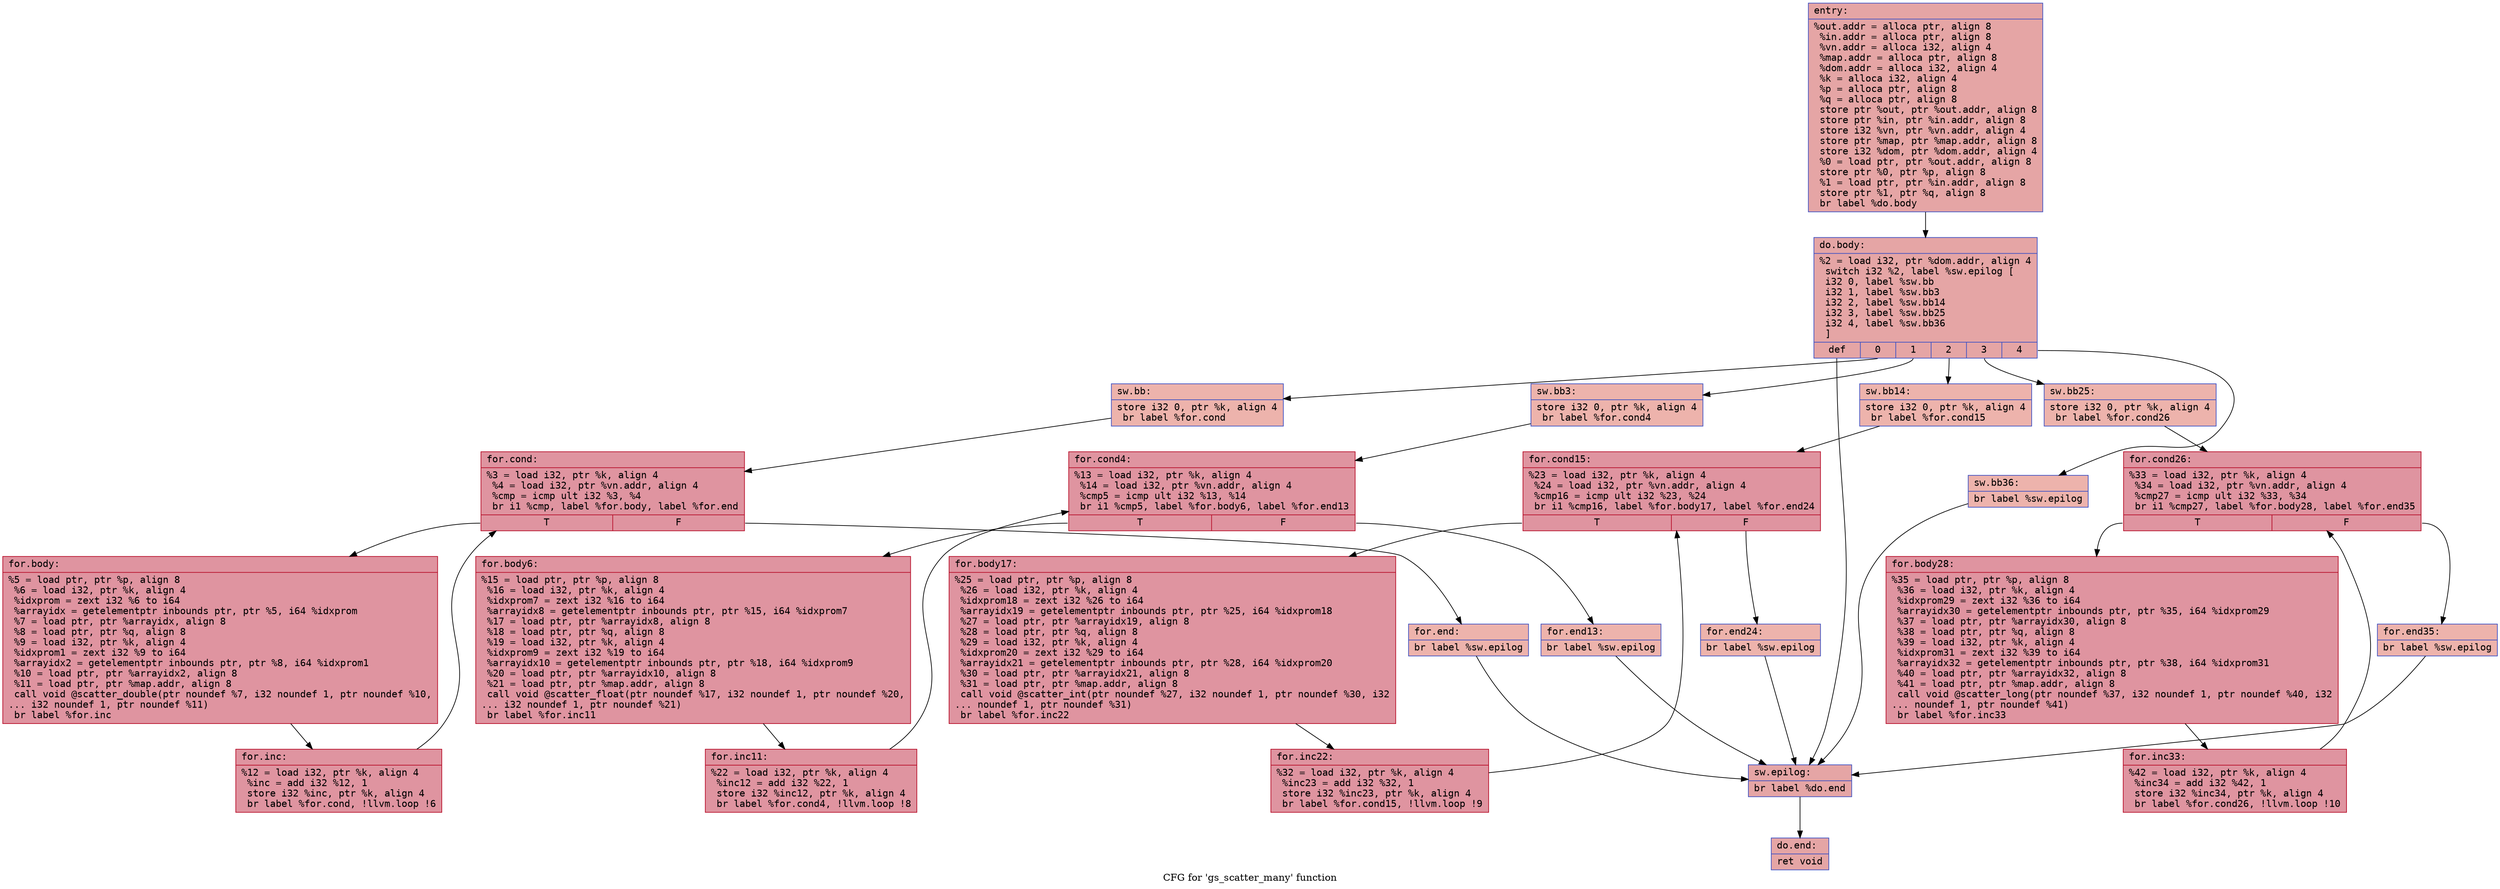 digraph "CFG for 'gs_scatter_many' function" {
	label="CFG for 'gs_scatter_many' function";

	Node0x55e011cfaa90 [shape=record,color="#3d50c3ff", style=filled, fillcolor="#c5333470" fontname="Courier",label="{entry:\l|  %out.addr = alloca ptr, align 8\l  %in.addr = alloca ptr, align 8\l  %vn.addr = alloca i32, align 4\l  %map.addr = alloca ptr, align 8\l  %dom.addr = alloca i32, align 4\l  %k = alloca i32, align 4\l  %p = alloca ptr, align 8\l  %q = alloca ptr, align 8\l  store ptr %out, ptr %out.addr, align 8\l  store ptr %in, ptr %in.addr, align 8\l  store i32 %vn, ptr %vn.addr, align 4\l  store ptr %map, ptr %map.addr, align 8\l  store i32 %dom, ptr %dom.addr, align 4\l  %0 = load ptr, ptr %out.addr, align 8\l  store ptr %0, ptr %p, align 8\l  %1 = load ptr, ptr %in.addr, align 8\l  store ptr %1, ptr %q, align 8\l  br label %do.body\l}"];
	Node0x55e011cfaa90 -> Node0x55e011cfb9b0[tooltip="entry -> do.body\nProbability 100.00%" ];
	Node0x55e011cfb9b0 [shape=record,color="#3d50c3ff", style=filled, fillcolor="#c5333470" fontname="Courier",label="{do.body:\l|  %2 = load i32, ptr %dom.addr, align 4\l  switch i32 %2, label %sw.epilog [\l    i32 0, label %sw.bb\l    i32 1, label %sw.bb3\l    i32 2, label %sw.bb14\l    i32 3, label %sw.bb25\l    i32 4, label %sw.bb36\l  ]\l|{<s0>def|<s1>0|<s2>1|<s3>2|<s4>3|<s5>4}}"];
	Node0x55e011cfb9b0:s0 -> Node0x55e011cfbb10[tooltip="do.body -> sw.epilog\nProbability 16.67%" ];
	Node0x55e011cfb9b0:s1 -> Node0x55e011cfbb90[tooltip="do.body -> sw.bb\nProbability 16.67%" ];
	Node0x55e011cfb9b0:s2 -> Node0x55e011cfbc00[tooltip="do.body -> sw.bb3\nProbability 16.67%" ];
	Node0x55e011cfb9b0:s3 -> Node0x55e011cfbc70[tooltip="do.body -> sw.bb14\nProbability 16.67%" ];
	Node0x55e011cfb9b0:s4 -> Node0x55e011cfbce0[tooltip="do.body -> sw.bb25\nProbability 16.67%" ];
	Node0x55e011cfb9b0:s5 -> Node0x55e011cfbd50[tooltip="do.body -> sw.bb36\nProbability 16.67%" ];
	Node0x55e011cfbb90 [shape=record,color="#3d50c3ff", style=filled, fillcolor="#d6524470" fontname="Courier",label="{sw.bb:\l|  store i32 0, ptr %k, align 4\l  br label %for.cond\l}"];
	Node0x55e011cfbb90 -> Node0x55e011cfbff0[tooltip="sw.bb -> for.cond\nProbability 100.00%" ];
	Node0x55e011cfbff0 [shape=record,color="#b70d28ff", style=filled, fillcolor="#b70d2870" fontname="Courier",label="{for.cond:\l|  %3 = load i32, ptr %k, align 4\l  %4 = load i32, ptr %vn.addr, align 4\l  %cmp = icmp ult i32 %3, %4\l  br i1 %cmp, label %for.body, label %for.end\l|{<s0>T|<s1>F}}"];
	Node0x55e011cfbff0:s0 -> Node0x55e011cfc290[tooltip="for.cond -> for.body\nProbability 96.88%" ];
	Node0x55e011cfbff0:s1 -> Node0x55e011cfc310[tooltip="for.cond -> for.end\nProbability 3.12%" ];
	Node0x55e011cfc290 [shape=record,color="#b70d28ff", style=filled, fillcolor="#b70d2870" fontname="Courier",label="{for.body:\l|  %5 = load ptr, ptr %p, align 8\l  %6 = load i32, ptr %k, align 4\l  %idxprom = zext i32 %6 to i64\l  %arrayidx = getelementptr inbounds ptr, ptr %5, i64 %idxprom\l  %7 = load ptr, ptr %arrayidx, align 8\l  %8 = load ptr, ptr %q, align 8\l  %9 = load i32, ptr %k, align 4\l  %idxprom1 = zext i32 %9 to i64\l  %arrayidx2 = getelementptr inbounds ptr, ptr %8, i64 %idxprom1\l  %10 = load ptr, ptr %arrayidx2, align 8\l  %11 = load ptr, ptr %map.addr, align 8\l  call void @scatter_double(ptr noundef %7, i32 noundef 1, ptr noundef %10,\l... i32 noundef 1, ptr noundef %11)\l  br label %for.inc\l}"];
	Node0x55e011cfc290 -> Node0x55e011cfdcb0[tooltip="for.body -> for.inc\nProbability 100.00%" ];
	Node0x55e011cfdcb0 [shape=record,color="#b70d28ff", style=filled, fillcolor="#b70d2870" fontname="Courier",label="{for.inc:\l|  %12 = load i32, ptr %k, align 4\l  %inc = add i32 %12, 1\l  store i32 %inc, ptr %k, align 4\l  br label %for.cond, !llvm.loop !6\l}"];
	Node0x55e011cfdcb0 -> Node0x55e011cfbff0[tooltip="for.inc -> for.cond\nProbability 100.00%" ];
	Node0x55e011cfc310 [shape=record,color="#3d50c3ff", style=filled, fillcolor="#d6524470" fontname="Courier",label="{for.end:\l|  br label %sw.epilog\l}"];
	Node0x55e011cfc310 -> Node0x55e011cfbb10[tooltip="for.end -> sw.epilog\nProbability 100.00%" ];
	Node0x55e011cfbc00 [shape=record,color="#3d50c3ff", style=filled, fillcolor="#d6524470" fontname="Courier",label="{sw.bb3:\l|  store i32 0, ptr %k, align 4\l  br label %for.cond4\l}"];
	Node0x55e011cfbc00 -> Node0x55e011cfe1b0[tooltip="sw.bb3 -> for.cond4\nProbability 100.00%" ];
	Node0x55e011cfe1b0 [shape=record,color="#b70d28ff", style=filled, fillcolor="#b70d2870" fontname="Courier",label="{for.cond4:\l|  %13 = load i32, ptr %k, align 4\l  %14 = load i32, ptr %vn.addr, align 4\l  %cmp5 = icmp ult i32 %13, %14\l  br i1 %cmp5, label %for.body6, label %for.end13\l|{<s0>T|<s1>F}}"];
	Node0x55e011cfe1b0:s0 -> Node0x55e011cfe420[tooltip="for.cond4 -> for.body6\nProbability 96.88%" ];
	Node0x55e011cfe1b0:s1 -> Node0x55e011cfe4a0[tooltip="for.cond4 -> for.end13\nProbability 3.12%" ];
	Node0x55e011cfe420 [shape=record,color="#b70d28ff", style=filled, fillcolor="#b70d2870" fontname="Courier",label="{for.body6:\l|  %15 = load ptr, ptr %p, align 8\l  %16 = load i32, ptr %k, align 4\l  %idxprom7 = zext i32 %16 to i64\l  %arrayidx8 = getelementptr inbounds ptr, ptr %15, i64 %idxprom7\l  %17 = load ptr, ptr %arrayidx8, align 8\l  %18 = load ptr, ptr %q, align 8\l  %19 = load i32, ptr %k, align 4\l  %idxprom9 = zext i32 %19 to i64\l  %arrayidx10 = getelementptr inbounds ptr, ptr %18, i64 %idxprom9\l  %20 = load ptr, ptr %arrayidx10, align 8\l  %21 = load ptr, ptr %map.addr, align 8\l  call void @scatter_float(ptr noundef %17, i32 noundef 1, ptr noundef %20,\l... i32 noundef 1, ptr noundef %21)\l  br label %for.inc11\l}"];
	Node0x55e011cfe420 -> Node0x55e011cfee10[tooltip="for.body6 -> for.inc11\nProbability 100.00%" ];
	Node0x55e011cfee10 [shape=record,color="#b70d28ff", style=filled, fillcolor="#b70d2870" fontname="Courier",label="{for.inc11:\l|  %22 = load i32, ptr %k, align 4\l  %inc12 = add i32 %22, 1\l  store i32 %inc12, ptr %k, align 4\l  br label %for.cond4, !llvm.loop !8\l}"];
	Node0x55e011cfee10 -> Node0x55e011cfe1b0[tooltip="for.inc11 -> for.cond4\nProbability 100.00%" ];
	Node0x55e011cfe4a0 [shape=record,color="#3d50c3ff", style=filled, fillcolor="#d6524470" fontname="Courier",label="{for.end13:\l|  br label %sw.epilog\l}"];
	Node0x55e011cfe4a0 -> Node0x55e011cfbb10[tooltip="for.end13 -> sw.epilog\nProbability 100.00%" ];
	Node0x55e011cfbc70 [shape=record,color="#3d50c3ff", style=filled, fillcolor="#d6524470" fontname="Courier",label="{sw.bb14:\l|  store i32 0, ptr %k, align 4\l  br label %for.cond15\l}"];
	Node0x55e011cfbc70 -> Node0x55e011cff350[tooltip="sw.bb14 -> for.cond15\nProbability 100.00%" ];
	Node0x55e011cff350 [shape=record,color="#b70d28ff", style=filled, fillcolor="#b70d2870" fontname="Courier",label="{for.cond15:\l|  %23 = load i32, ptr %k, align 4\l  %24 = load i32, ptr %vn.addr, align 4\l  %cmp16 = icmp ult i32 %23, %24\l  br i1 %cmp16, label %for.body17, label %for.end24\l|{<s0>T|<s1>F}}"];
	Node0x55e011cff350:s0 -> Node0x55e011cff5d0[tooltip="for.cond15 -> for.body17\nProbability 96.88%" ];
	Node0x55e011cff350:s1 -> Node0x55e011cff650[tooltip="for.cond15 -> for.end24\nProbability 3.12%" ];
	Node0x55e011cff5d0 [shape=record,color="#b70d28ff", style=filled, fillcolor="#b70d2870" fontname="Courier",label="{for.body17:\l|  %25 = load ptr, ptr %p, align 8\l  %26 = load i32, ptr %k, align 4\l  %idxprom18 = zext i32 %26 to i64\l  %arrayidx19 = getelementptr inbounds ptr, ptr %25, i64 %idxprom18\l  %27 = load ptr, ptr %arrayidx19, align 8\l  %28 = load ptr, ptr %q, align 8\l  %29 = load i32, ptr %k, align 4\l  %idxprom20 = zext i32 %29 to i64\l  %arrayidx21 = getelementptr inbounds ptr, ptr %28, i64 %idxprom20\l  %30 = load ptr, ptr %arrayidx21, align 8\l  %31 = load ptr, ptr %map.addr, align 8\l  call void @scatter_int(ptr noundef %27, i32 noundef 1, ptr noundef %30, i32\l... noundef 1, ptr noundef %31)\l  br label %for.inc22\l}"];
	Node0x55e011cff5d0 -> Node0x55e011cfc540[tooltip="for.body17 -> for.inc22\nProbability 100.00%" ];
	Node0x55e011cfc540 [shape=record,color="#b70d28ff", style=filled, fillcolor="#b70d2870" fontname="Courier",label="{for.inc22:\l|  %32 = load i32, ptr %k, align 4\l  %inc23 = add i32 %32, 1\l  store i32 %inc23, ptr %k, align 4\l  br label %for.cond15, !llvm.loop !9\l}"];
	Node0x55e011cfc540 -> Node0x55e011cff350[tooltip="for.inc22 -> for.cond15\nProbability 100.00%" ];
	Node0x55e011cff650 [shape=record,color="#3d50c3ff", style=filled, fillcolor="#d6524470" fontname="Courier",label="{for.end24:\l|  br label %sw.epilog\l}"];
	Node0x55e011cff650 -> Node0x55e011cfbb10[tooltip="for.end24 -> sw.epilog\nProbability 100.00%" ];
	Node0x55e011cfbce0 [shape=record,color="#3d50c3ff", style=filled, fillcolor="#d6524470" fontname="Courier",label="{sw.bb25:\l|  store i32 0, ptr %k, align 4\l  br label %for.cond26\l}"];
	Node0x55e011cfbce0 -> Node0x55e011d881e0[tooltip="sw.bb25 -> for.cond26\nProbability 100.00%" ];
	Node0x55e011d881e0 [shape=record,color="#b70d28ff", style=filled, fillcolor="#b70d2870" fontname="Courier",label="{for.cond26:\l|  %33 = load i32, ptr %k, align 4\l  %34 = load i32, ptr %vn.addr, align 4\l  %cmp27 = icmp ult i32 %33, %34\l  br i1 %cmp27, label %for.body28, label %for.end35\l|{<s0>T|<s1>F}}"];
	Node0x55e011d881e0:s0 -> Node0x55e011d88460[tooltip="for.cond26 -> for.body28\nProbability 96.88%" ];
	Node0x55e011d881e0:s1 -> Node0x55e011d884e0[tooltip="for.cond26 -> for.end35\nProbability 3.12%" ];
	Node0x55e011d88460 [shape=record,color="#b70d28ff", style=filled, fillcolor="#b70d2870" fontname="Courier",label="{for.body28:\l|  %35 = load ptr, ptr %p, align 8\l  %36 = load i32, ptr %k, align 4\l  %idxprom29 = zext i32 %36 to i64\l  %arrayidx30 = getelementptr inbounds ptr, ptr %35, i64 %idxprom29\l  %37 = load ptr, ptr %arrayidx30, align 8\l  %38 = load ptr, ptr %q, align 8\l  %39 = load i32, ptr %k, align 4\l  %idxprom31 = zext i32 %39 to i64\l  %arrayidx32 = getelementptr inbounds ptr, ptr %38, i64 %idxprom31\l  %40 = load ptr, ptr %arrayidx32, align 8\l  %41 = load ptr, ptr %map.addr, align 8\l  call void @scatter_long(ptr noundef %37, i32 noundef 1, ptr noundef %40, i32\l... noundef 1, ptr noundef %41)\l  br label %for.inc33\l}"];
	Node0x55e011d88460 -> Node0x55e011d88e30[tooltip="for.body28 -> for.inc33\nProbability 100.00%" ];
	Node0x55e011d88e30 [shape=record,color="#b70d28ff", style=filled, fillcolor="#b70d2870" fontname="Courier",label="{for.inc33:\l|  %42 = load i32, ptr %k, align 4\l  %inc34 = add i32 %42, 1\l  store i32 %inc34, ptr %k, align 4\l  br label %for.cond26, !llvm.loop !10\l}"];
	Node0x55e011d88e30 -> Node0x55e011d881e0[tooltip="for.inc33 -> for.cond26\nProbability 100.00%" ];
	Node0x55e011d884e0 [shape=record,color="#3d50c3ff", style=filled, fillcolor="#d6524470" fontname="Courier",label="{for.end35:\l|  br label %sw.epilog\l}"];
	Node0x55e011d884e0 -> Node0x55e011cfbb10[tooltip="for.end35 -> sw.epilog\nProbability 100.00%" ];
	Node0x55e011cfbd50 [shape=record,color="#3d50c3ff", style=filled, fillcolor="#d6524470" fontname="Courier",label="{sw.bb36:\l|  br label %sw.epilog\l}"];
	Node0x55e011cfbd50 -> Node0x55e011cfbb10[tooltip="sw.bb36 -> sw.epilog\nProbability 100.00%" ];
	Node0x55e011cfbb10 [shape=record,color="#3d50c3ff", style=filled, fillcolor="#c5333470" fontname="Courier",label="{sw.epilog:\l|  br label %do.end\l}"];
	Node0x55e011cfbb10 -> Node0x55e011d89340[tooltip="sw.epilog -> do.end\nProbability 100.00%" ];
	Node0x55e011d89340 [shape=record,color="#3d50c3ff", style=filled, fillcolor="#c5333470" fontname="Courier",label="{do.end:\l|  ret void\l}"];
}
